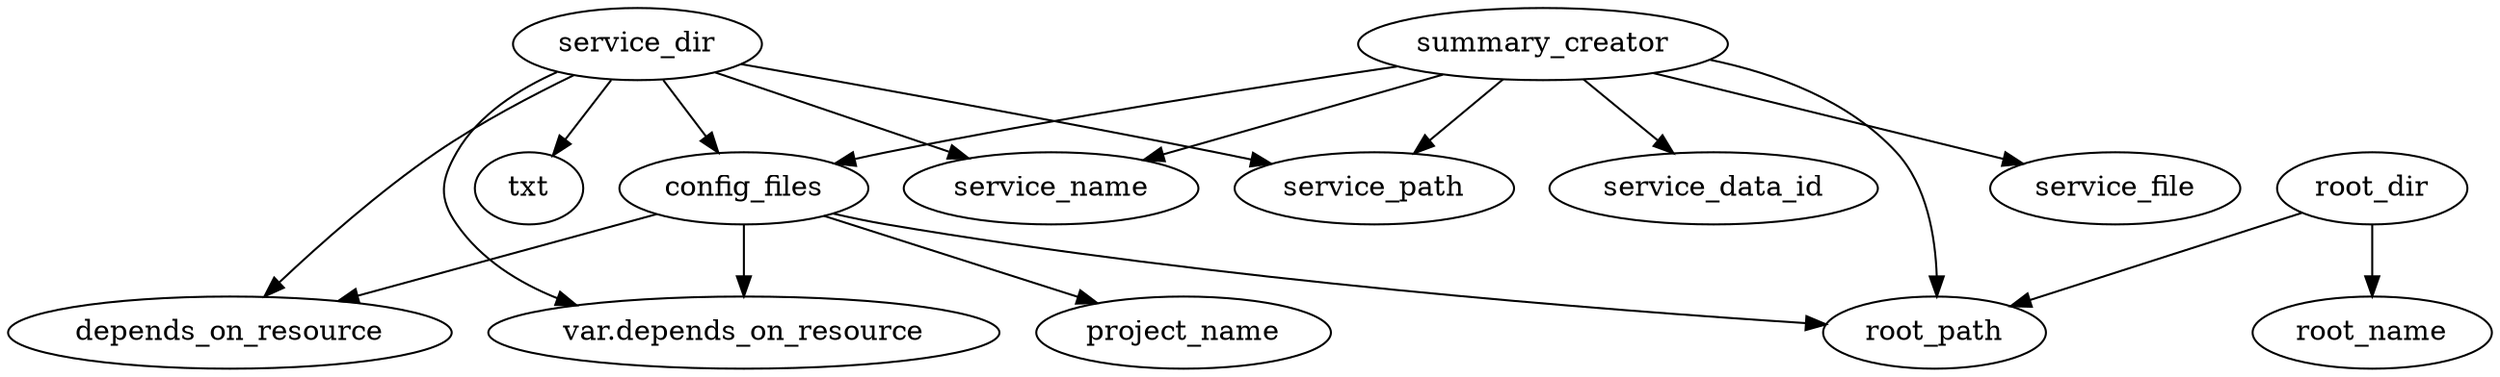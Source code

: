 digraph Dependencies {
    "config_files" -> "var.depends_on_resource";
    "config_files" -> "project_name";
    "config_files" -> "depends_on_resource";
    "config_files" -> "root_path";
    "root_dir" -> "root_name";
    "root_dir" -> "root_path";
    "service_dir" -> "service_path";
    "service_dir" -> "txt";
    "service_dir" -> "service_name";
    "service_dir" -> "var.depends_on_resource";
    "service_dir" -> "depends_on_resource";
    "service_dir" -> "config_files";
    "summary_creator" -> "service_file";
    "summary_creator" -> "service_path";
    "summary_creator" -> "service_name";
    "summary_creator" -> "root_path";
    "summary_creator" -> "config_files";
    "summary_creator" -> "service_data_id";
}

